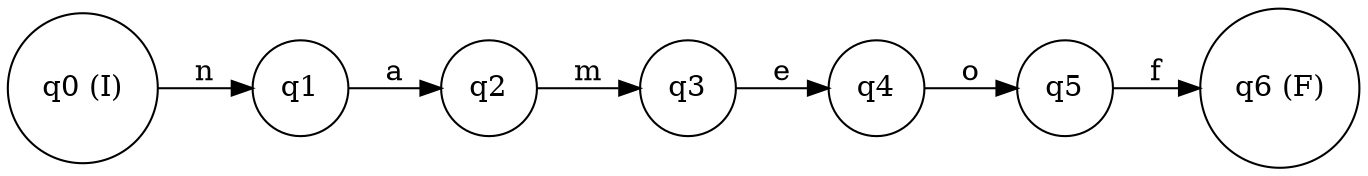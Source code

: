 digraph finite_state_machine {
rankdir=LR;
node [shape = circle];
q0 [label="q0 (I)"];
q1 [label="q1"];
q2 [label="q2"];
q3 [label="q3"];
q4 [label="q4"];
q5 [label="q5"];
q6 [label="q6 (F)"];
q0 -> q1 [label="n"];
q1 -> q2 [label="a"];
q2 -> q3 [label="m"];
q3 -> q4 [label="e"];
q4 -> q5 [label="o"];
q5 -> q6 [label="f"];
}